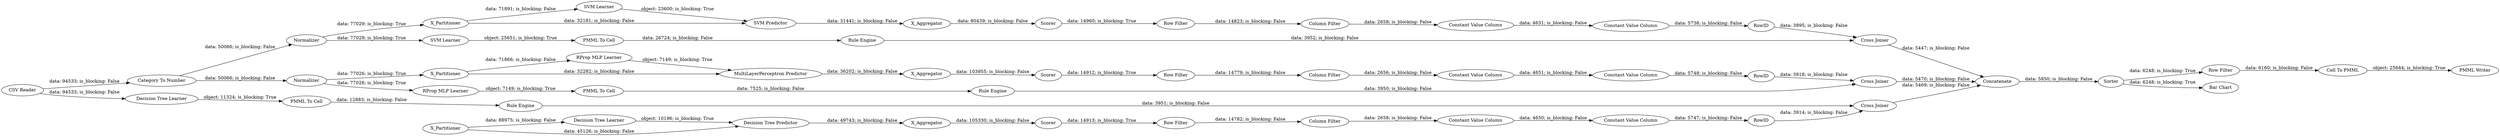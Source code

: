 digraph {
	"8528678480695622427_10" [label=X_Partitioner]
	"-2402279964351234054_19" [label=RowID]
	"1269157561746777691_313" [label="Row Filter"]
	"1269157561746777691_315" [label="Cell To PMML"]
	"8528678480695622427_11" [label="RProp MLP Learner"]
	"-379247123215194326_7" [label=X_Aggregator]
	"-2402279964351234054_17" [label="Constant Value Column"]
	"-8704114772618914211_292" [label="Constant Value Column"]
	"-8704114772618914211_293" [label=RowID]
	"-379247123215194326_304" [label="Cross Joiner"]
	"1269157561746777691_2" [label="Category To Number"]
	"6959036917934800433_33" [label="Decision Tree Learner"]
	"-2402279964351234054_15" [label="Row Filter"]
	"-379247123215194326_31" [label="SVM Learner"]
	"1269157561746777691_310" [label=Concatenate]
	"-4629458738670406241_294" [label="Column Filter"]
	"-8704114772618914211_294" [label="Column Filter"]
	"8528678480695622427_13" [label=X_Aggregator]
	"-4629458738670406241_292" [label="Constant Value Column"]
	"8528678480695622427_25" [label="Cross Joiner"]
	"8528678480695622427_12" [label="MultiLayerPerceptron Predictor"]
	"1778384503726591827_21" [label="RProp MLP Learner"]
	"-379247123215194326_40" [label=Normalizer]
	"-6598785022127984622_31" [label="Decision Tree Learner"]
	"6959036917934800433_34" [label="Rule Engine"]
	"-6598785022127984622_307" [label=X_Partitioner]
	"1269157561746777691_316" [label="PMML Writer"]
	"-379247123215194326_32" [label="SVM Predictor"]
	"8528678480695622427_14" [label=Scorer]
	"8528678480695622427_9" [label=Normalizer]
	"-1644718434273569810_297" [label="PMML To Cell"]
	"-379247123215194326_295" [label=X_Partitioner]
	"-8704114772618914211_290" [label="Constant Value Column"]
	"-8704114772618914211_9" [label="Row Filter"]
	"-4629458738670406241_9" [label="Row Filter"]
	"-6598785022127984622_32" [label="Decision Tree Predictor"]
	"-6598785022127984622_39" [label=Scorer]
	"1269157561746777691_8" [label="CSV Reader"]
	"-379247123215194326_41" [label=Scorer]
	"-6598785022127984622_7" [label=X_Aggregator]
	"-4629458738670406241_293" [label=RowID]
	"-6598785022127984622_296" [label="Cross Joiner"]
	"1778384503726591827_22" [label="PMML To Cell"]
	"1778384503726591827_23" [label="Rule Engine"]
	"-1644718434273569810_299" [label="SVM Learner"]
	"-1644718434273569810_298" [label="Rule Engine"]
	"-4629458738670406241_290" [label="Constant Value Column"]
	"6959036917934800433_28" [label="PMML To Cell"]
	"-2402279964351234054_18" [label="Constant Value Column"]
	"1269157561746777691_312" [label=Sorter]
	"-2402279964351234054_16" [label="Column Filter"]
	"1269157561746777691_314" [label="Bar Chart"]
	"8528678480695622427_10" -> "8528678480695622427_12" [label="data: 32282; is_blocking: False"]
	"-4629458738670406241_293" -> "-6598785022127984622_296" [label="data: 3914; is_blocking: False"]
	"-379247123215194326_304" -> "1269157561746777691_310" [label="data: 5447; is_blocking: False"]
	"-6598785022127984622_307" -> "-6598785022127984622_31" [label="data: 88975; is_blocking: False"]
	"1269157561746777691_312" -> "1269157561746777691_314" [label="data: 6248; is_blocking: True"]
	"6959036917934800433_33" -> "6959036917934800433_28" [label="object: 11324; is_blocking: True"]
	"-4629458738670406241_290" -> "-4629458738670406241_292" [label="data: 4650; is_blocking: False"]
	"-6598785022127984622_39" -> "-4629458738670406241_9" [label="data: 14913; is_blocking: True"]
	"6959036917934800433_34" -> "-6598785022127984622_296" [label="data: 3951; is_blocking: False"]
	"-2402279964351234054_15" -> "-2402279964351234054_16" [label="data: 14779; is_blocking: False"]
	"8528678480695622427_25" -> "1269157561746777691_310" [label="data: 5470; is_blocking: False"]
	"1269157561746777691_313" -> "1269157561746777691_315" [label="data: 6160; is_blocking: False"]
	"-2402279964351234054_17" -> "-2402279964351234054_18" [label="data: 4651; is_blocking: False"]
	"8528678480695622427_10" -> "8528678480695622427_11" [label="data: 71866; is_blocking: False"]
	"1269157561746777691_310" -> "1269157561746777691_312" [label="data: 5850; is_blocking: False"]
	"-8704114772618914211_290" -> "-8704114772618914211_292" [label="data: 4631; is_blocking: False"]
	"8528678480695622427_9" -> "1778384503726591827_21" [label="data: 77026; is_blocking: True"]
	"8528678480695622427_9" -> "8528678480695622427_10" [label="data: 77026; is_blocking: True"]
	"1778384503726591827_23" -> "8528678480695622427_25" [label="data: 3950; is_blocking: False"]
	"-379247123215194326_295" -> "-379247123215194326_32" [label="data: 32181; is_blocking: False"]
	"-6598785022127984622_296" -> "1269157561746777691_310" [label="data: 5469; is_blocking: False"]
	"6959036917934800433_28" -> "6959036917934800433_34" [label="data: 12883; is_blocking: False"]
	"-379247123215194326_31" -> "-379247123215194326_32" [label="object: 23600; is_blocking: True"]
	"-8704114772618914211_292" -> "-8704114772618914211_293" [label="data: 5738; is_blocking: False"]
	"-1644718434273569810_297" -> "-1644718434273569810_298" [label="data: 26724; is_blocking: False"]
	"-1644718434273569810_299" -> "-1644718434273569810_297" [label="object: 25651; is_blocking: True"]
	"-379247123215194326_40" -> "-379247123215194326_295" [label="data: 77029; is_blocking: True"]
	"1269157561746777691_315" -> "1269157561746777691_316" [label="object: 25644; is_blocking: True"]
	"8528678480695622427_12" -> "8528678480695622427_13" [label="data: 36202; is_blocking: False"]
	"-8704114772618914211_293" -> "-379247123215194326_304" [label="data: 3895; is_blocking: False"]
	"-4629458738670406241_9" -> "-4629458738670406241_294" [label="data: 14782; is_blocking: False"]
	"-6598785022127984622_7" -> "-6598785022127984622_39" [label="data: 105330; is_blocking: False"]
	"-379247123215194326_32" -> "-379247123215194326_7" [label="data: 31441; is_blocking: False"]
	"-1644718434273569810_298" -> "-379247123215194326_304" [label="data: 3952; is_blocking: False"]
	"-4629458738670406241_292" -> "-4629458738670406241_293" [label="data: 5747; is_blocking: False"]
	"-6598785022127984622_307" -> "-6598785022127984622_32" [label="data: 45126; is_blocking: False"]
	"-6598785022127984622_31" -> "-6598785022127984622_32" [label="object: 10196; is_blocking: True"]
	"1269157561746777691_8" -> "1269157561746777691_2" [label="data: 94533; is_blocking: False"]
	"-2402279964351234054_16" -> "-2402279964351234054_17" [label="data: 2656; is_blocking: False"]
	"-8704114772618914211_9" -> "-8704114772618914211_294" [label="data: 14823; is_blocking: False"]
	"-379247123215194326_7" -> "-379247123215194326_41" [label="data: 80439; is_blocking: False"]
	"-2402279964351234054_19" -> "8528678480695622427_25" [label="data: 3918; is_blocking: False"]
	"1269157561746777691_2" -> "8528678480695622427_9" [label="data: 50066; is_blocking: False"]
	"8528678480695622427_11" -> "8528678480695622427_12" [label="object: 7149; is_blocking: True"]
	"-2402279964351234054_18" -> "-2402279964351234054_19" [label="data: 5748; is_blocking: False"]
	"-379247123215194326_295" -> "-379247123215194326_31" [label="data: 71891; is_blocking: False"]
	"1269157561746777691_2" -> "-379247123215194326_40" [label="data: 50066; is_blocking: False"]
	"1269157561746777691_8" -> "6959036917934800433_33" [label="data: 94533; is_blocking: False"]
	"1778384503726591827_22" -> "1778384503726591827_23" [label="data: 7525; is_blocking: False"]
	"8528678480695622427_13" -> "8528678480695622427_14" [label="data: 103955; is_blocking: False"]
	"-379247123215194326_40" -> "-1644718434273569810_299" [label="data: 77029; is_blocking: True"]
	"-8704114772618914211_294" -> "-8704114772618914211_290" [label="data: 2658; is_blocking: False"]
	"1269157561746777691_312" -> "1269157561746777691_313" [label="data: 6248; is_blocking: True"]
	"1778384503726591827_21" -> "1778384503726591827_22" [label="object: 7149; is_blocking: True"]
	"-4629458738670406241_294" -> "-4629458738670406241_290" [label="data: 2658; is_blocking: False"]
	"-379247123215194326_41" -> "-8704114772618914211_9" [label="data: 14960; is_blocking: True"]
	"-6598785022127984622_32" -> "-6598785022127984622_7" [label="data: 49743; is_blocking: False"]
	"8528678480695622427_14" -> "-2402279964351234054_15" [label="data: 14912; is_blocking: True"]
	rankdir=LR
}
